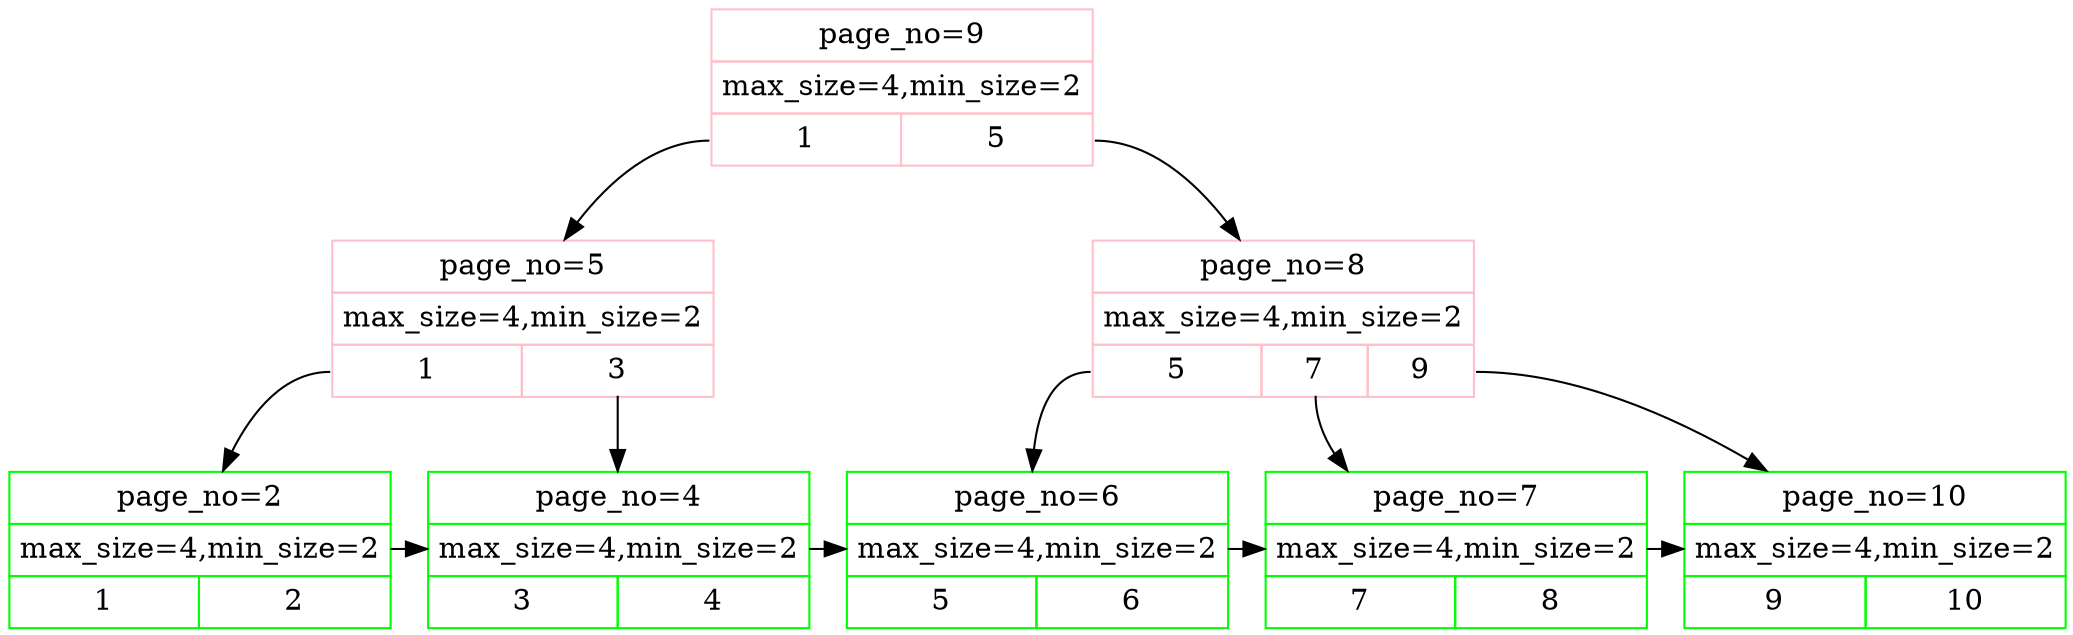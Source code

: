digraph G {
INT_9[shape=plain color=pink label=<<TABLE BORDER="0" CELLBORDER="1" CELLSPACING="0" CELLPADDING="4">
<TR><TD COLSPAN="2">page_no=9</TD></TR>
<TR><TD COLSPAN="2">max_size=4,min_size=2</TD></TR>
<TR><TD PORT="p5">1</TD>
<TD PORT="p8">5</TD>
</TR></TABLE>>];
INT_5[shape=plain color=pink label=<<TABLE BORDER="0" CELLBORDER="1" CELLSPACING="0" CELLPADDING="4">
<TR><TD COLSPAN="2">page_no=5</TD></TR>
<TR><TD COLSPAN="2">max_size=4,min_size=2</TD></TR>
<TR><TD PORT="p2">1</TD>
<TD PORT="p4">3</TD>
</TR></TABLE>>];
INT_9:p5 -> INT_5;
LEAF_2[shape=plain color=green label=<<TABLE BORDER="0" CELLBORDER="1" CELLSPACING="0" CELLPADDING="4">
<TR><TD COLSPAN="2">page_no=2</TD></TR>
<TR><TD COLSPAN="2">max_size=4,min_size=2</TD></TR>
<TR><TD>1</TD>
<TD>2</TD>
</TR></TABLE>>];
LEAF_2 -> LEAF_4;
{rank=same LEAF_2 LEAF_4};
INT_5:p2 -> LEAF_2;
LEAF_4[shape=plain color=green label=<<TABLE BORDER="0" CELLBORDER="1" CELLSPACING="0" CELLPADDING="4">
<TR><TD COLSPAN="2">page_no=4</TD></TR>
<TR><TD COLSPAN="2">max_size=4,min_size=2</TD></TR>
<TR><TD>3</TD>
<TD>4</TD>
</TR></TABLE>>];
LEAF_4 -> LEAF_6;
{rank=same LEAF_4 LEAF_6};
INT_5:p4 -> LEAF_4;
INT_8[shape=plain color=pink label=<<TABLE BORDER="0" CELLBORDER="1" CELLSPACING="0" CELLPADDING="4">
<TR><TD COLSPAN="3">page_no=8</TD></TR>
<TR><TD COLSPAN="3">max_size=4,min_size=2</TD></TR>
<TR><TD PORT="p6">5</TD>
<TD PORT="p7">7</TD>
<TD PORT="p10">9</TD>
</TR></TABLE>>];
INT_9:p8 -> INT_8;
LEAF_6[shape=plain color=green label=<<TABLE BORDER="0" CELLBORDER="1" CELLSPACING="0" CELLPADDING="4">
<TR><TD COLSPAN="2">page_no=6</TD></TR>
<TR><TD COLSPAN="2">max_size=4,min_size=2</TD></TR>
<TR><TD>5</TD>
<TD>6</TD>
</TR></TABLE>>];
LEAF_6 -> LEAF_7;
{rank=same LEAF_6 LEAF_7};
INT_8:p6 -> LEAF_6;
LEAF_7[shape=plain color=green label=<<TABLE BORDER="0" CELLBORDER="1" CELLSPACING="0" CELLPADDING="4">
<TR><TD COLSPAN="2">page_no=7</TD></TR>
<TR><TD COLSPAN="2">max_size=4,min_size=2</TD></TR>
<TR><TD>7</TD>
<TD>8</TD>
</TR></TABLE>>];
LEAF_7 -> LEAF_10;
{rank=same LEAF_7 LEAF_10};
INT_8:p7 -> LEAF_7;
LEAF_10[shape=plain color=green label=<<TABLE BORDER="0" CELLBORDER="1" CELLSPACING="0" CELLPADDING="4">
<TR><TD COLSPAN="2">page_no=10</TD></TR>
<TR><TD COLSPAN="2">max_size=4,min_size=2</TD></TR>
<TR><TD>9</TD>
<TD>10</TD>
</TR></TABLE>>];
INT_8:p10 -> LEAF_10;
{rank=same INT_5 INT_8};
}

